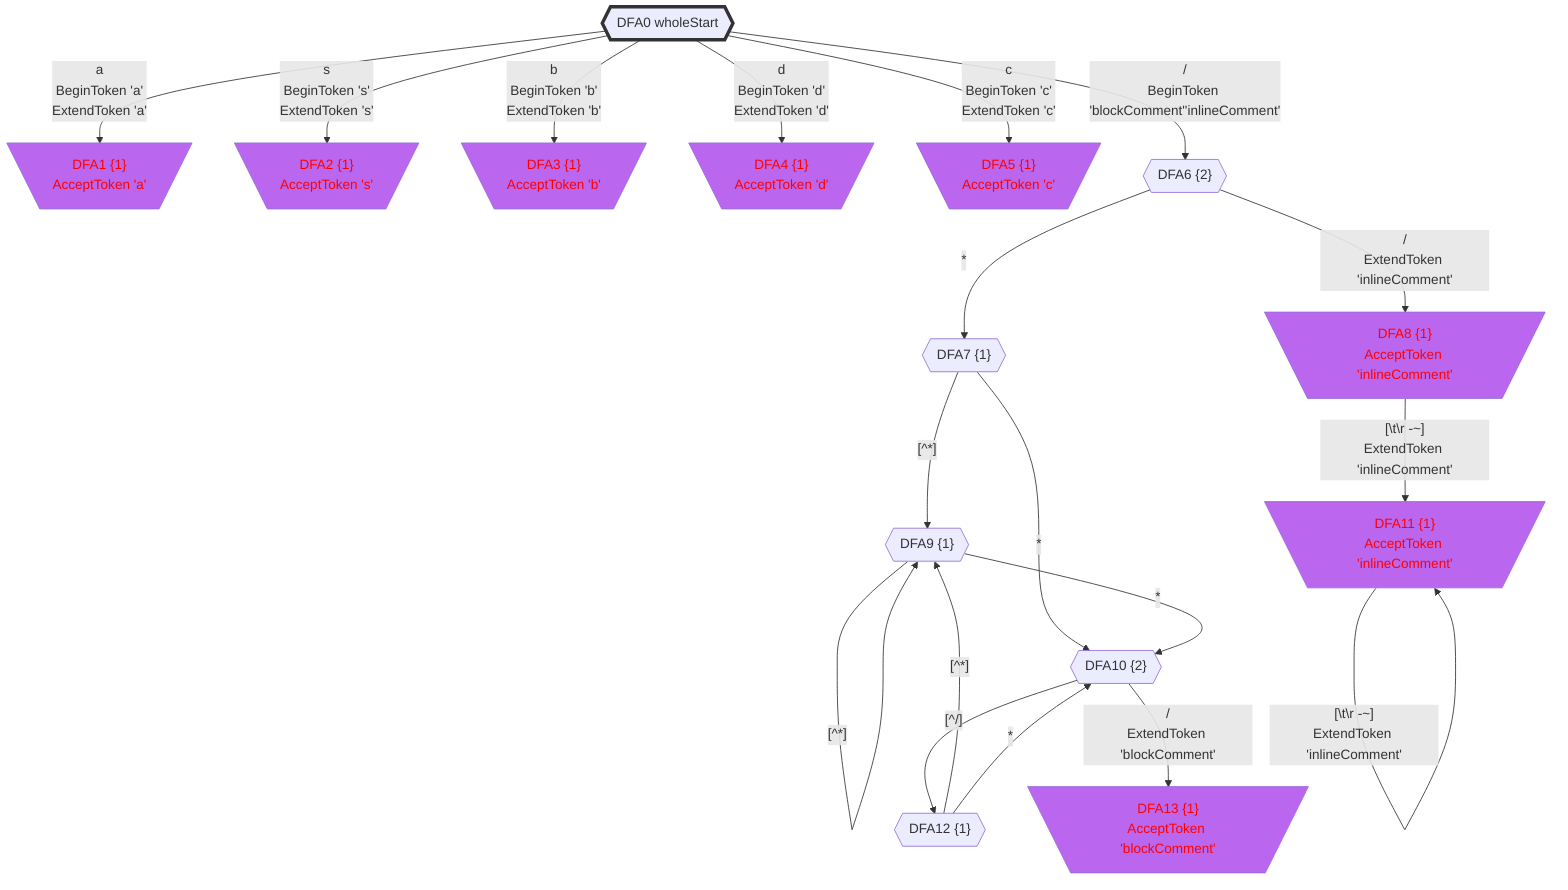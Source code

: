 flowchart
classDef c0001 color:#FF0000;
classDef c0010 stroke-dasharray: 10 10;
classDef c0011 stroke-dasharray: 10 10,color:#FF0000;
classDef c0100 fill:#BB66EE;
classDef c0101 fill:#BB66EE,color:#FF0000;
classDef c0110 fill:#BB66EE,stroke-dasharray: 10 10;
classDef c0111 fill:#BB66EE,stroke-dasharray: 10 10,color:#FF0000;
classDef c1000 stroke:#333,stroke-width:4px;
classDef c1001 stroke:#333,stroke-width:4px,color:#FF0000;
classDef c1010 stroke:#333,stroke-width:4px,stroke-dasharray: 10 10;
classDef c1011 stroke:#333,stroke-width:4px,stroke-dasharray: 10 10,color:#FF0000;
classDef c1100 stroke:#333,stroke-width:4px,fill:#BB66EE;
classDef c1101 stroke:#333,stroke-width:4px,fill:#BB66EE,color:#FF0000;
classDef c1110 stroke:#333,stroke-width:4px,fill:#BB66EE,stroke-dasharray: 10 10;
classDef c1111 stroke:#333,stroke-width:4px,fill:#BB66EE,stroke-dasharray: 10 10,color:#FF0000;
DFA0_-2011742570{{"DFA0 wholeStart"}}
class DFA0_-2011742570 c1000;
DFA1_965118415[\"DFA1 {1}
AcceptToken 'a'"/]
class DFA1_965118415 c0101;
DFA2_-1841752797[\"DFA2 {1}
AcceptToken 's'"/]
class DFA2_-1841752797 c0101;
DFA3_1913146111[\"DFA3 {1}
AcceptToken 'b'"/]
class DFA3_1913146111 c0101;
DFA4_1623093623[\"DFA4 {1}
AcceptToken 'd'"/]
class DFA4_1623093623 c0101;
DFA5_1525692439[\"DFA5 {1}
AcceptToken 'c'"/]
class DFA5_1525692439 c0101;
DFA6_1862687141{{"DFA6 {2}"}}
DFA7_1742648909{{"DFA7 {1}"}}
DFA8_-988443997[\"DFA8 {1}
AcceptToken 'inlineComment'"/]
class DFA8_-988443997 c0101;
DFA9_-354726560{{"DFA9 {1}"}}
DFA10_323920158{{"DFA10 {2}"}}
DFA11_-378200846[\"DFA11 {1}
AcceptToken 'inlineComment'"/]
class DFA11_-378200846 c0101;
DFA12_-1735644823{{"DFA12 {1}"}}
DFA13_1233218362[\"DFA13 {1}
AcceptToken 'blockComment'"/]
class DFA13_1233218362 c0101;
DFA0_-2011742570 -->|"a
BeginToken 'a'
ExtendToken 'a'"|DFA1_965118415
DFA0_-2011742570 -->|"s
BeginToken 's'
ExtendToken 's'"|DFA2_-1841752797
DFA0_-2011742570 -->|"b
BeginToken 'b'
ExtendToken 'b'"|DFA3_1913146111
DFA0_-2011742570 -->|"d
BeginToken 'd'
ExtendToken 'd'"|DFA4_1623093623
DFA0_-2011742570 -->|"c
BeginToken 'c'
ExtendToken 'c'"|DFA5_1525692439
DFA0_-2011742570 -->|"/
BeginToken 'blockComment''inlineComment'"|DFA6_1862687141
DFA6_1862687141 -->|"*"|DFA7_1742648909
DFA6_1862687141 -->|"/
ExtendToken 'inlineComment'"|DFA8_-988443997
DFA7_1742648909 -->|"[^*]"|DFA9_-354726560
DFA7_1742648909 -->|"*"|DFA10_323920158
DFA8_-988443997 -->|"[#92;t#92;r#32;-~]
ExtendToken 'inlineComment'"|DFA11_-378200846
DFA9_-354726560 -->|"[^*]"|DFA9_-354726560
DFA9_-354726560 -->|"*"|DFA10_323920158
DFA10_323920158 -->|"[^/]"|DFA12_-1735644823
DFA10_323920158 -->|"/
ExtendToken 'blockComment'"|DFA13_1233218362
DFA11_-378200846 -->|"[#92;t#92;r#32;-~]
ExtendToken 'inlineComment'"|DFA11_-378200846
DFA12_-1735644823 -->|"[^*]"|DFA9_-354726560
DFA12_-1735644823 -->|"*"|DFA10_323920158
